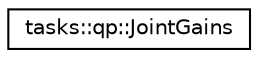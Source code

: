 digraph "Graphical Class Hierarchy"
{
  edge [fontname="Helvetica",fontsize="10",labelfontname="Helvetica",labelfontsize="10"];
  node [fontname="Helvetica",fontsize="10",shape=record];
  rankdir="LR";
  Node0 [label="tasks::qp::JointGains",height=0.2,width=0.4,color="black", fillcolor="white", style="filled",URL="$structtasks_1_1qp_1_1JointGains.html"];
}
